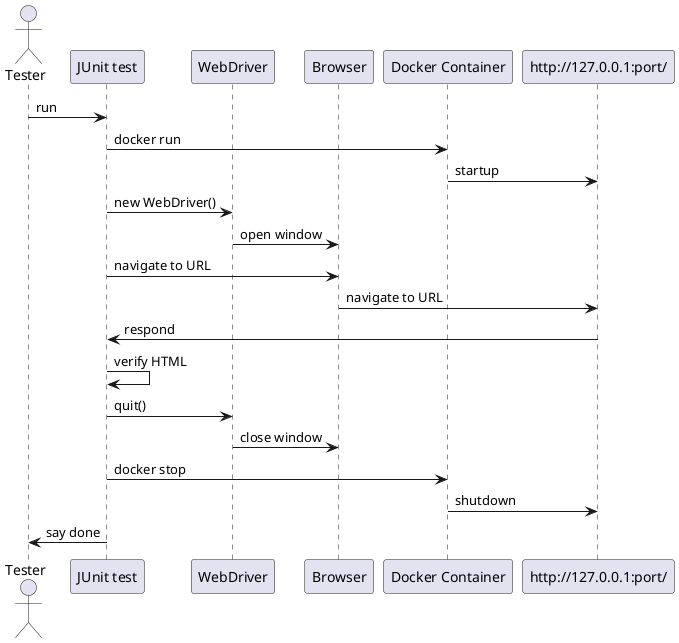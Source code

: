 @startuml sequence
actor       Tester             as tester
participant "JUnit test"       as script
participant WebDriver          as driver
participant Browser            as browser
participant "Docker Container" as docker
participant "http://127.0.0.1:port/" as site
tester   -> script     : run
script   -> docker     : docker run
docker   -> site       : startup
script   -> driver     : new WebDriver()
driver   -> browser    : open window
script   -> browser    : navigate to URL
browser  -> site       : navigate to URL
site     -> script     : respond
script   -> script     : verify HTML
script   -> driver     : quit()
driver   -> browser    : close window
script   -> docker     : docker stop
docker   -> site       : shutdown
script   -> tester     : say done
@enduml